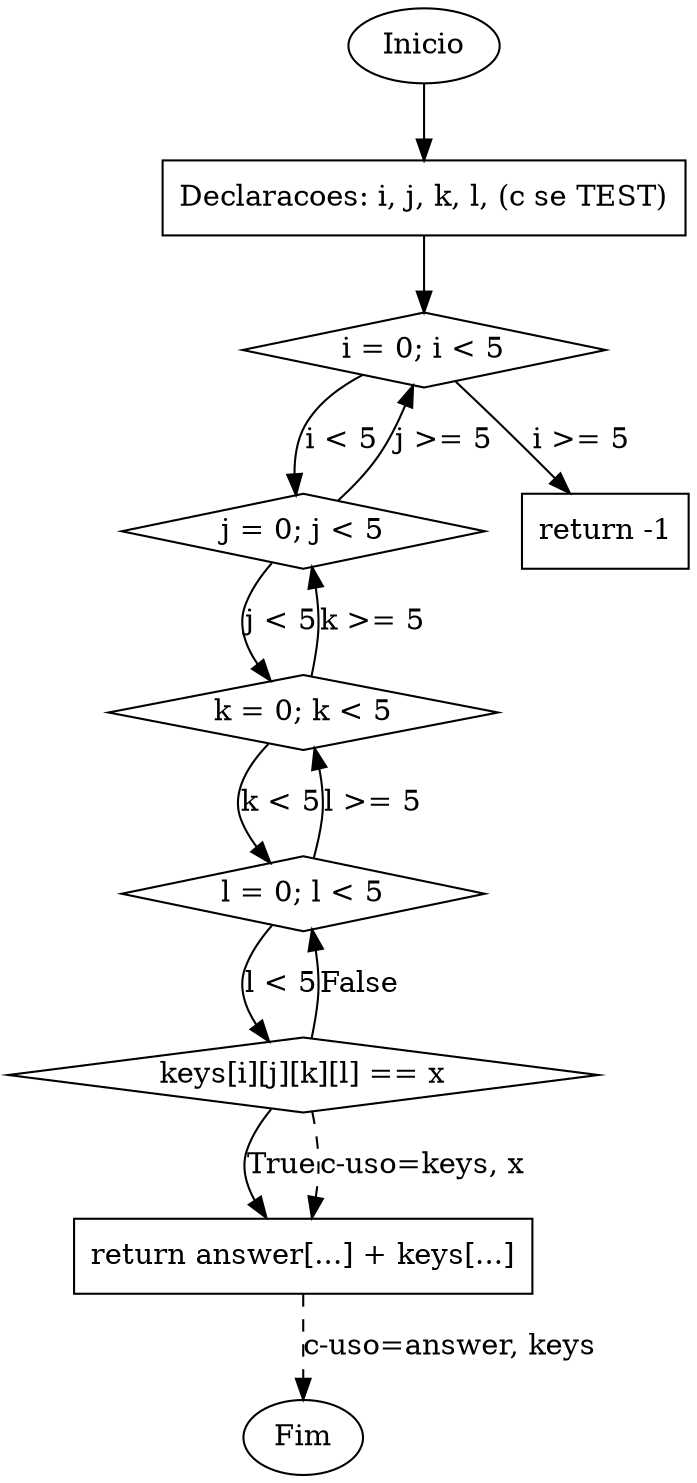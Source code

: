 digraph foo_DCFG {
    rankdir=TB;
    node [shape=box];

    // Nos
    start [label="Inicio", shape=ellipse];
    end [label="Fim", shape=ellipse];
    decl [label="Declaracoes: i, j, k, l, (c se TEST)"];
    loop_i [label="i = 0; i < 5", shape=diamond];
    loop_j [label="j = 0; j < 5", shape=diamond];
    loop_k [label="k = 0; k < 5", shape=diamond];
    loop_l [label="l = 0; l < 5", shape=diamond];
    condition [label="keys[i][j][k][l] == x", shape=diamond];
    return_found [label="return answer[...] + keys[...]"];
    return_not_found [label="return -1"];

    // Arestas de controle
    start -> decl;
    decl -> loop_i;
    loop_i -> loop_j [label="i < 5"];
    loop_i -> return_not_found [label="i >= 5"];
    loop_j -> loop_k [label="j < 5"];
    loop_j -> loop_i [label="j >= 5"];
    loop_k -> loop_l [label="k < 5"];
    loop_k -> loop_j [label="k >= 5"];
    loop_l -> condition [label="l < 5"];
    loop_l -> loop_k [label="l >= 5"];
    condition -> return_found [label="True"];
    condition -> loop_l [label="False"];

    // Arestas de dados (def-use)
    condition -> return_found [label="c-uso=keys, x", style=dashed];
    return_found -> end [label="c-uso=answer, keys", style=dashed];
}